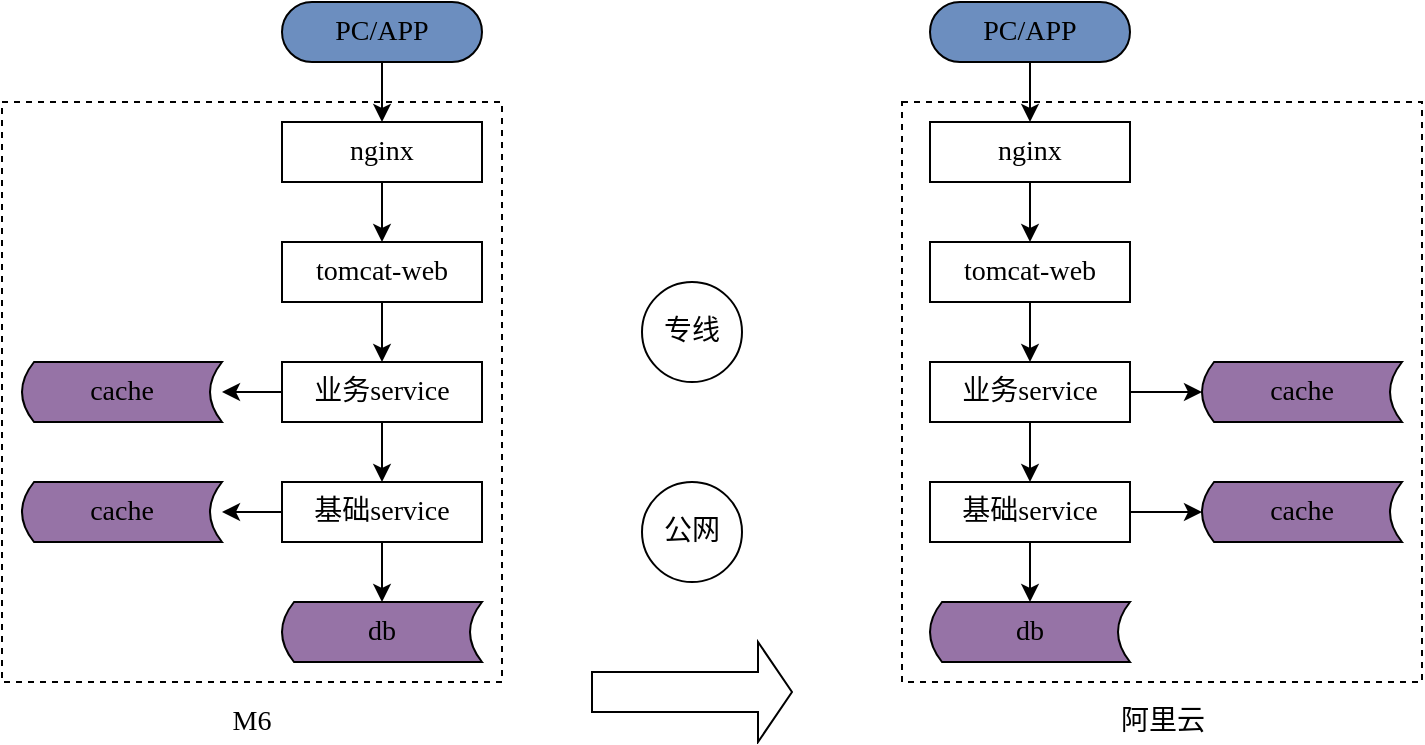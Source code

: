 <mxfile version="12.9.9" type="device" pages="5"><diagram id="kF0-zOthuUFSrV8K0_V_" name="机房迁移目标"><mxGraphModel dx="1072" dy="792" grid="1" gridSize="10" guides="1" tooltips="1" connect="1" arrows="1" fold="1" page="1" pageScale="1" pageWidth="827" pageHeight="1169" math="0" shadow="0"><root><mxCell id="0"/><mxCell id="1" parent="0"/><mxCell id="52f9x5o4Otmq3CUuLQ_5-14" value="" style="rounded=0;whiteSpace=wrap;html=1;fontFamily=Verdana;fontSize=14;dashed=1;" parent="1" vertex="1"><mxGeometry x="50" y="450" width="250" height="290" as="geometry"/></mxCell><mxCell id="52f9x5o4Otmq3CUuLQ_5-9" style="edgeStyle=orthogonalEdgeStyle;rounded=0;orthogonalLoop=1;jettySize=auto;html=1;exitX=0.5;exitY=1;exitDx=0;exitDy=0;entryX=0.5;entryY=0;entryDx=0;entryDy=0;fontFamily=Verdana;fontSize=14;" parent="1" source="52f9x5o4Otmq3CUuLQ_5-1" target="52f9x5o4Otmq3CUuLQ_5-2" edge="1"><mxGeometry relative="1" as="geometry"/></mxCell><mxCell id="52f9x5o4Otmq3CUuLQ_5-1" value="PC/APP" style="rounded=1;whiteSpace=wrap;html=1;arcSize=50;fontSize=14;fontFamily=Verdana;fillColor=#6C8EBF;strokeColor=#000000;" parent="1" vertex="1"><mxGeometry x="190" y="400" width="100" height="30" as="geometry"/></mxCell><mxCell id="52f9x5o4Otmq3CUuLQ_5-10" style="edgeStyle=orthogonalEdgeStyle;rounded=0;orthogonalLoop=1;jettySize=auto;html=1;exitX=0.5;exitY=1;exitDx=0;exitDy=0;entryX=0.5;entryY=0;entryDx=0;entryDy=0;fontFamily=Verdana;fontSize=14;" parent="1" source="52f9x5o4Otmq3CUuLQ_5-2" target="52f9x5o4Otmq3CUuLQ_5-3" edge="1"><mxGeometry relative="1" as="geometry"/></mxCell><mxCell id="52f9x5o4Otmq3CUuLQ_5-2" value="nginx" style="rounded=0;whiteSpace=wrap;html=1;fontFamily=Verdana;fontSize=14;" parent="1" vertex="1"><mxGeometry x="190" y="460" width="100" height="30" as="geometry"/></mxCell><mxCell id="52f9x5o4Otmq3CUuLQ_5-11" style="edgeStyle=orthogonalEdgeStyle;rounded=0;orthogonalLoop=1;jettySize=auto;html=1;exitX=0.5;exitY=1;exitDx=0;exitDy=0;entryX=0.5;entryY=0;entryDx=0;entryDy=0;fontFamily=Verdana;fontSize=14;" parent="1" source="52f9x5o4Otmq3CUuLQ_5-3" target="52f9x5o4Otmq3CUuLQ_5-4" edge="1"><mxGeometry relative="1" as="geometry"/></mxCell><mxCell id="52f9x5o4Otmq3CUuLQ_5-3" value="tomcat-web" style="rounded=0;whiteSpace=wrap;html=1;fontFamily=Verdana;fontSize=14;" parent="1" vertex="1"><mxGeometry x="190" y="520" width="100" height="30" as="geometry"/></mxCell><mxCell id="52f9x5o4Otmq3CUuLQ_5-12" style="edgeStyle=orthogonalEdgeStyle;rounded=0;orthogonalLoop=1;jettySize=auto;html=1;exitX=0.5;exitY=1;exitDx=0;exitDy=0;entryX=0.5;entryY=0;entryDx=0;entryDy=0;fontFamily=Verdana;fontSize=14;" parent="1" source="52f9x5o4Otmq3CUuLQ_5-4" target="52f9x5o4Otmq3CUuLQ_5-5" edge="1"><mxGeometry relative="1" as="geometry"/></mxCell><mxCell id="52f9x5o4Otmq3CUuLQ_5-15" style="edgeStyle=orthogonalEdgeStyle;rounded=0;orthogonalLoop=1;jettySize=auto;html=1;exitX=0;exitY=0.5;exitDx=0;exitDy=0;entryX=1;entryY=0.5;entryDx=0;entryDy=0;fontFamily=Verdana;fontSize=14;" parent="1" source="52f9x5o4Otmq3CUuLQ_5-4" target="52f9x5o4Otmq3CUuLQ_5-7" edge="1"><mxGeometry relative="1" as="geometry"/></mxCell><mxCell id="52f9x5o4Otmq3CUuLQ_5-4" value="业务service" style="rounded=0;whiteSpace=wrap;html=1;fontFamily=Verdana;fontSize=14;" parent="1" vertex="1"><mxGeometry x="190" y="580" width="100" height="30" as="geometry"/></mxCell><mxCell id="52f9x5o4Otmq3CUuLQ_5-13" style="edgeStyle=orthogonalEdgeStyle;rounded=0;orthogonalLoop=1;jettySize=auto;html=1;exitX=0.5;exitY=1;exitDx=0;exitDy=0;entryX=0.5;entryY=0;entryDx=0;entryDy=0;fontFamily=Verdana;fontSize=14;" parent="1" source="52f9x5o4Otmq3CUuLQ_5-5" target="52f9x5o4Otmq3CUuLQ_5-6" edge="1"><mxGeometry relative="1" as="geometry"/></mxCell><mxCell id="52f9x5o4Otmq3CUuLQ_5-16" style="edgeStyle=orthogonalEdgeStyle;rounded=0;orthogonalLoop=1;jettySize=auto;html=1;exitX=0;exitY=0.5;exitDx=0;exitDy=0;entryX=1;entryY=0.5;entryDx=0;entryDy=0;fontFamily=Verdana;fontSize=14;" parent="1" source="52f9x5o4Otmq3CUuLQ_5-5" target="52f9x5o4Otmq3CUuLQ_5-8" edge="1"><mxGeometry relative="1" as="geometry"/></mxCell><mxCell id="52f9x5o4Otmq3CUuLQ_5-5" value="基础service" style="rounded=0;whiteSpace=wrap;html=1;fontFamily=Verdana;fontSize=14;" parent="1" vertex="1"><mxGeometry x="190" y="640" width="100" height="30" as="geometry"/></mxCell><mxCell id="52f9x5o4Otmq3CUuLQ_5-6" value="db" style="shape=dataStorage;whiteSpace=wrap;html=1;fontFamily=Verdana;fontSize=14;size=0.06;fillColor=#9673A6;strokeColor=#000000;" parent="1" vertex="1"><mxGeometry x="190" y="700" width="100" height="30" as="geometry"/></mxCell><mxCell id="52f9x5o4Otmq3CUuLQ_5-7" value="cache" style="shape=dataStorage;whiteSpace=wrap;html=1;fontFamily=Verdana;fontSize=14;size=0.06;fillColor=#9673A6;strokeColor=#000000;" parent="1" vertex="1"><mxGeometry x="60" y="580" width="100" height="30" as="geometry"/></mxCell><mxCell id="52f9x5o4Otmq3CUuLQ_5-8" value="cache" style="shape=dataStorage;whiteSpace=wrap;html=1;fontFamily=Verdana;fontSize=14;size=0.06;fillColor=#9673A6;strokeColor=#000000;" parent="1" vertex="1"><mxGeometry x="60" y="640" width="100" height="30" as="geometry"/></mxCell><mxCell id="52f9x5o4Otmq3CUuLQ_5-17" value="" style="rounded=0;whiteSpace=wrap;html=1;fontFamily=Verdana;fontSize=14;dashed=1;" parent="1" vertex="1"><mxGeometry x="500" y="450" width="260" height="290" as="geometry"/></mxCell><mxCell id="52f9x5o4Otmq3CUuLQ_5-18" style="edgeStyle=orthogonalEdgeStyle;rounded=0;orthogonalLoop=1;jettySize=auto;html=1;exitX=0.5;exitY=1;exitDx=0;exitDy=0;entryX=0.5;entryY=0;entryDx=0;entryDy=0;fontFamily=Verdana;fontSize=14;" parent="1" source="52f9x5o4Otmq3CUuLQ_5-19" target="52f9x5o4Otmq3CUuLQ_5-21" edge="1"><mxGeometry relative="1" as="geometry"/></mxCell><mxCell id="52f9x5o4Otmq3CUuLQ_5-19" value="PC/APP" style="rounded=1;whiteSpace=wrap;html=1;arcSize=50;fontSize=14;fontFamily=Verdana;fillColor=#6C8EBF;strokeColor=#000000;" parent="1" vertex="1"><mxGeometry x="514" y="400" width="100" height="30" as="geometry"/></mxCell><mxCell id="52f9x5o4Otmq3CUuLQ_5-20" style="edgeStyle=orthogonalEdgeStyle;rounded=0;orthogonalLoop=1;jettySize=auto;html=1;exitX=0.5;exitY=1;exitDx=0;exitDy=0;entryX=0.5;entryY=0;entryDx=0;entryDy=0;fontFamily=Verdana;fontSize=14;" parent="1" source="52f9x5o4Otmq3CUuLQ_5-21" target="52f9x5o4Otmq3CUuLQ_5-23" edge="1"><mxGeometry relative="1" as="geometry"/></mxCell><mxCell id="52f9x5o4Otmq3CUuLQ_5-21" value="nginx" style="rounded=0;whiteSpace=wrap;html=1;fontFamily=Verdana;fontSize=14;" parent="1" vertex="1"><mxGeometry x="514" y="460" width="100" height="30" as="geometry"/></mxCell><mxCell id="52f9x5o4Otmq3CUuLQ_5-22" style="edgeStyle=orthogonalEdgeStyle;rounded=0;orthogonalLoop=1;jettySize=auto;html=1;exitX=0.5;exitY=1;exitDx=0;exitDy=0;entryX=0.5;entryY=0;entryDx=0;entryDy=0;fontFamily=Verdana;fontSize=14;" parent="1" source="52f9x5o4Otmq3CUuLQ_5-23" target="52f9x5o4Otmq3CUuLQ_5-26" edge="1"><mxGeometry relative="1" as="geometry"/></mxCell><mxCell id="52f9x5o4Otmq3CUuLQ_5-23" value="tomcat-web" style="rounded=0;whiteSpace=wrap;html=1;fontFamily=Verdana;fontSize=14;" parent="1" vertex="1"><mxGeometry x="514" y="520" width="100" height="30" as="geometry"/></mxCell><mxCell id="52f9x5o4Otmq3CUuLQ_5-24" style="edgeStyle=orthogonalEdgeStyle;rounded=0;orthogonalLoop=1;jettySize=auto;html=1;exitX=0.5;exitY=1;exitDx=0;exitDy=0;entryX=0.5;entryY=0;entryDx=0;entryDy=0;fontFamily=Verdana;fontSize=14;" parent="1" source="52f9x5o4Otmq3CUuLQ_5-26" target="52f9x5o4Otmq3CUuLQ_5-29" edge="1"><mxGeometry relative="1" as="geometry"/></mxCell><mxCell id="52f9x5o4Otmq3CUuLQ_5-25" style="edgeStyle=orthogonalEdgeStyle;rounded=0;orthogonalLoop=1;jettySize=auto;html=1;exitX=1;exitY=0.5;exitDx=0;exitDy=0;entryX=0;entryY=0.5;entryDx=0;entryDy=0;fontFamily=Verdana;fontSize=14;" parent="1" source="52f9x5o4Otmq3CUuLQ_5-26" target="52f9x5o4Otmq3CUuLQ_5-31" edge="1"><mxGeometry relative="1" as="geometry"/></mxCell><mxCell id="52f9x5o4Otmq3CUuLQ_5-26" value="业务service" style="rounded=0;whiteSpace=wrap;html=1;fontFamily=Verdana;fontSize=14;" parent="1" vertex="1"><mxGeometry x="514" y="580" width="100" height="30" as="geometry"/></mxCell><mxCell id="52f9x5o4Otmq3CUuLQ_5-27" style="edgeStyle=orthogonalEdgeStyle;rounded=0;orthogonalLoop=1;jettySize=auto;html=1;exitX=0.5;exitY=1;exitDx=0;exitDy=0;entryX=0.5;entryY=0;entryDx=0;entryDy=0;fontFamily=Verdana;fontSize=14;" parent="1" source="52f9x5o4Otmq3CUuLQ_5-29" target="52f9x5o4Otmq3CUuLQ_5-30" edge="1"><mxGeometry relative="1" as="geometry"/></mxCell><mxCell id="52f9x5o4Otmq3CUuLQ_5-28" style="edgeStyle=orthogonalEdgeStyle;rounded=0;orthogonalLoop=1;jettySize=auto;html=1;exitX=1;exitY=0.5;exitDx=0;exitDy=0;entryX=0;entryY=0.5;entryDx=0;entryDy=0;fontFamily=Verdana;fontSize=14;" parent="1" source="52f9x5o4Otmq3CUuLQ_5-29" target="52f9x5o4Otmq3CUuLQ_5-32" edge="1"><mxGeometry relative="1" as="geometry"/></mxCell><mxCell id="52f9x5o4Otmq3CUuLQ_5-29" value="基础service" style="rounded=0;whiteSpace=wrap;html=1;fontFamily=Verdana;fontSize=14;" parent="1" vertex="1"><mxGeometry x="514" y="640" width="100" height="30" as="geometry"/></mxCell><mxCell id="52f9x5o4Otmq3CUuLQ_5-30" value="db" style="shape=dataStorage;whiteSpace=wrap;html=1;fontFamily=Verdana;fontSize=14;size=0.06;fillColor=#9673A6;strokeColor=#000000;" parent="1" vertex="1"><mxGeometry x="514" y="700" width="100" height="30" as="geometry"/></mxCell><mxCell id="52f9x5o4Otmq3CUuLQ_5-31" value="cache" style="shape=dataStorage;whiteSpace=wrap;html=1;fontFamily=Verdana;fontSize=14;size=0.06;fillColor=#9673A6;strokeColor=#000000;" parent="1" vertex="1"><mxGeometry x="650" y="580" width="100" height="30" as="geometry"/></mxCell><mxCell id="52f9x5o4Otmq3CUuLQ_5-32" value="cache" style="shape=dataStorage;whiteSpace=wrap;html=1;fontFamily=Verdana;fontSize=14;size=0.06;fillColor=#9673A6;strokeColor=#000000;" parent="1" vertex="1"><mxGeometry x="650" y="640" width="100" height="30" as="geometry"/></mxCell><mxCell id="52f9x5o4Otmq3CUuLQ_5-33" value="专线" style="ellipse;whiteSpace=wrap;html=1;aspect=fixed;fontFamily=Verdana;fontSize=14;" parent="1" vertex="1"><mxGeometry x="370" y="540" width="50" height="50" as="geometry"/></mxCell><mxCell id="52f9x5o4Otmq3CUuLQ_5-34" value="公网" style="ellipse;whiteSpace=wrap;html=1;aspect=fixed;fontFamily=Verdana;fontSize=14;" parent="1" vertex="1"><mxGeometry x="370" y="640" width="50" height="50" as="geometry"/></mxCell><mxCell id="52f9x5o4Otmq3CUuLQ_5-35" value="M6" style="text;html=1;strokeColor=none;fillColor=none;align=center;verticalAlign=middle;whiteSpace=wrap;rounded=0;fontFamily=Verdana;fontSize=14;" parent="1" vertex="1"><mxGeometry x="155" y="750" width="40" height="20" as="geometry"/></mxCell><mxCell id="52f9x5o4Otmq3CUuLQ_5-36" value="阿里云" style="text;html=1;strokeColor=none;fillColor=none;align=center;verticalAlign=middle;whiteSpace=wrap;rounded=0;fontFamily=Verdana;fontSize=14;" parent="1" vertex="1"><mxGeometry x="607.5" y="750" width="45" height="20" as="geometry"/></mxCell><mxCell id="52f9x5o4Otmq3CUuLQ_5-38" value="" style="shape=singleArrow;whiteSpace=wrap;html=1;fontFamily=Verdana;fontSize=14;arrowWidth=0.4;arrowSize=0.17;" parent="1" vertex="1"><mxGeometry x="345" y="720" width="100" height="50" as="geometry"/></mxCell></root></mxGraphModel></diagram><diagram id="1G2YJo-QAMMiTngdD13d" name="步骤一：站点与服务迁移（无状态）"><mxGraphModel dx="1072" dy="792" grid="1" gridSize="10" guides="1" tooltips="1" connect="1" arrows="1" fold="1" page="1" pageScale="1" pageWidth="827" pageHeight="1169" math="0" shadow="0"><root><mxCell id="45g3NPz_D1-GWw_f_jIu-0"/><mxCell id="45g3NPz_D1-GWw_f_jIu-1" parent="45g3NPz_D1-GWw_f_jIu-0"/><mxCell id="ovNrw5eSrp73wQ1vnZ0L-0" value="" style="rounded=0;whiteSpace=wrap;html=1;fontFamily=Verdana;fontSize=14;dashed=1;" parent="45g3NPz_D1-GWw_f_jIu-1" vertex="1"><mxGeometry x="20" y="450" width="250" height="350" as="geometry"/></mxCell><mxCell id="ovNrw5eSrp73wQ1vnZ0L-1" style="edgeStyle=orthogonalEdgeStyle;rounded=0;orthogonalLoop=1;jettySize=auto;html=1;exitX=0.5;exitY=1;exitDx=0;exitDy=0;entryX=0.5;entryY=0;entryDx=0;entryDy=0;fontFamily=Verdana;fontSize=14;" parent="45g3NPz_D1-GWw_f_jIu-1" source="ovNrw5eSrp73wQ1vnZ0L-2" target="ovNrw5eSrp73wQ1vnZ0L-4" edge="1"><mxGeometry relative="1" as="geometry"/></mxCell><mxCell id="ovNrw5eSrp73wQ1vnZ0L-2" value="PC/APP" style="rounded=1;whiteSpace=wrap;html=1;arcSize=50;fontSize=14;fontFamily=Verdana;fillColor=#6C8EBF;strokeColor=#000000;" parent="45g3NPz_D1-GWw_f_jIu-1" vertex="1"><mxGeometry x="30" y="400" width="100" height="30" as="geometry"/></mxCell><mxCell id="ovNrw5eSrp73wQ1vnZ0L-3" style="edgeStyle=orthogonalEdgeStyle;rounded=0;orthogonalLoop=1;jettySize=auto;html=1;exitX=0.5;exitY=1;exitDx=0;exitDy=0;entryX=0.5;entryY=0;entryDx=0;entryDy=0;fontFamily=Verdana;fontSize=14;" parent="45g3NPz_D1-GWw_f_jIu-1" source="ovNrw5eSrp73wQ1vnZ0L-4" target="ovNrw5eSrp73wQ1vnZ0L-6" edge="1"><mxGeometry relative="1" as="geometry"/></mxCell><mxCell id="ovNrw5eSrp73wQ1vnZ0L-4" value="nginx" style="rounded=0;whiteSpace=wrap;html=1;fontFamily=Verdana;fontSize=14;" parent="45g3NPz_D1-GWw_f_jIu-1" vertex="1"><mxGeometry x="30" y="460" width="100" height="30" as="geometry"/></mxCell><mxCell id="ovNrw5eSrp73wQ1vnZ0L-5" style="edgeStyle=orthogonalEdgeStyle;rounded=0;orthogonalLoop=1;jettySize=auto;html=1;exitX=0.5;exitY=1;exitDx=0;exitDy=0;entryX=0.5;entryY=0;entryDx=0;entryDy=0;fontFamily=Verdana;fontSize=14;" parent="45g3NPz_D1-GWw_f_jIu-1" source="ovNrw5eSrp73wQ1vnZ0L-6" target="ovNrw5eSrp73wQ1vnZ0L-9" edge="1"><mxGeometry relative="1" as="geometry"/></mxCell><mxCell id="ovNrw5eSrp73wQ1vnZ0L-6" value="tomcat-web" style="rounded=0;whiteSpace=wrap;html=1;fontFamily=Verdana;fontSize=14;" parent="45g3NPz_D1-GWw_f_jIu-1" vertex="1"><mxGeometry x="30" y="520" width="100" height="30" as="geometry"/></mxCell><mxCell id="ovNrw5eSrp73wQ1vnZ0L-7" style="edgeStyle=orthogonalEdgeStyle;rounded=0;orthogonalLoop=1;jettySize=auto;html=1;exitX=0.5;exitY=1;exitDx=0;exitDy=0;entryX=0.5;entryY=0;entryDx=0;entryDy=0;fontFamily=Verdana;fontSize=14;" parent="45g3NPz_D1-GWw_f_jIu-1" source="ovNrw5eSrp73wQ1vnZ0L-9" target="ovNrw5eSrp73wQ1vnZ0L-12" edge="1"><mxGeometry relative="1" as="geometry"/></mxCell><mxCell id="ovNrw5eSrp73wQ1vnZ0L-8" style="edgeStyle=orthogonalEdgeStyle;rounded=0;orthogonalLoop=1;jettySize=auto;html=1;exitX=1;exitY=0.5;exitDx=0;exitDy=0;entryX=0;entryY=0.5;entryDx=0;entryDy=0;fontFamily=Verdana;fontSize=14;" parent="45g3NPz_D1-GWw_f_jIu-1" source="ovNrw5eSrp73wQ1vnZ0L-9" target="ovNrw5eSrp73wQ1vnZ0L-14" edge="1"><mxGeometry relative="1" as="geometry"/></mxCell><mxCell id="ovNrw5eSrp73wQ1vnZ0L-9" value="业务service" style="rounded=0;whiteSpace=wrap;html=1;fontFamily=Verdana;fontSize=14;" parent="45g3NPz_D1-GWw_f_jIu-1" vertex="1"><mxGeometry x="30" y="580" width="100" height="30" as="geometry"/></mxCell><mxCell id="ovNrw5eSrp73wQ1vnZ0L-10" style="rounded=0;orthogonalLoop=1;jettySize=auto;html=1;exitX=0.5;exitY=1;exitDx=0;exitDy=0;entryX=0.5;entryY=0;entryDx=0;entryDy=0;fontFamily=Verdana;fontSize=14;" parent="45g3NPz_D1-GWw_f_jIu-1" source="ovNrw5eSrp73wQ1vnZ0L-12" target="ovNrw5eSrp73wQ1vnZ0L-13" edge="1"><mxGeometry relative="1" as="geometry"/></mxCell><mxCell id="ovNrw5eSrp73wQ1vnZ0L-11" style="edgeStyle=orthogonalEdgeStyle;rounded=0;orthogonalLoop=1;jettySize=auto;html=1;exitX=1;exitY=0.5;exitDx=0;exitDy=0;entryX=0;entryY=0.5;entryDx=0;entryDy=0;fontFamily=Verdana;fontSize=14;" parent="45g3NPz_D1-GWw_f_jIu-1" source="ovNrw5eSrp73wQ1vnZ0L-12" target="ovNrw5eSrp73wQ1vnZ0L-15" edge="1"><mxGeometry relative="1" as="geometry"/></mxCell><mxCell id="ovNrw5eSrp73wQ1vnZ0L-12" value="基础service" style="rounded=0;whiteSpace=wrap;html=1;fontFamily=Verdana;fontSize=14;" parent="45g3NPz_D1-GWw_f_jIu-1" vertex="1"><mxGeometry x="30" y="640" width="100" height="30" as="geometry"/></mxCell><mxCell id="ovNrw5eSrp73wQ1vnZ0L-13" value="db" style="shape=dataStorage;whiteSpace=wrap;html=1;fontFamily=Verdana;fontSize=14;size=0.06;fillColor=#9673A6;strokeColor=#000000;" parent="45g3NPz_D1-GWw_f_jIu-1" vertex="1"><mxGeometry x="160" y="700" width="100" height="30" as="geometry"/></mxCell><mxCell id="ovNrw5eSrp73wQ1vnZ0L-14" value="cache" style="shape=dataStorage;whiteSpace=wrap;html=1;fontFamily=Verdana;fontSize=14;size=0.06;fillColor=#9673A6;strokeColor=#000000;" parent="45g3NPz_D1-GWw_f_jIu-1" vertex="1"><mxGeometry x="160" y="580" width="100" height="30" as="geometry"/></mxCell><mxCell id="ovNrw5eSrp73wQ1vnZ0L-15" value="cache" style="shape=dataStorage;whiteSpace=wrap;html=1;fontFamily=Verdana;fontSize=14;size=0.06;fillColor=#9673A6;strokeColor=#000000;" parent="45g3NPz_D1-GWw_f_jIu-1" vertex="1"><mxGeometry x="160" y="640" width="100" height="30" as="geometry"/></mxCell><mxCell id="ovNrw5eSrp73wQ1vnZ0L-16" value="" style="rounded=0;whiteSpace=wrap;html=1;fontFamily=Verdana;fontSize=14;dashed=1;" parent="45g3NPz_D1-GWw_f_jIu-1" vertex="1"><mxGeometry x="500" y="450" width="260" height="350" as="geometry"/></mxCell><mxCell id="ovNrw5eSrp73wQ1vnZ0L-19" style="edgeStyle=orthogonalEdgeStyle;rounded=0;orthogonalLoop=1;jettySize=auto;html=1;exitX=0.5;exitY=1;exitDx=0;exitDy=0;entryX=0.5;entryY=0;entryDx=0;entryDy=0;fontFamily=Verdana;fontSize=14;" parent="45g3NPz_D1-GWw_f_jIu-1" source="ovNrw5eSrp73wQ1vnZ0L-20" target="ovNrw5eSrp73wQ1vnZ0L-22" edge="1"><mxGeometry relative="1" as="geometry"/></mxCell><mxCell id="ovNrw5eSrp73wQ1vnZ0L-20" value="nginx" style="rounded=0;whiteSpace=wrap;html=1;fontFamily=Verdana;fontSize=14;" parent="45g3NPz_D1-GWw_f_jIu-1" vertex="1"><mxGeometry x="514" y="460" width="100" height="30" as="geometry"/></mxCell><mxCell id="ovNrw5eSrp73wQ1vnZ0L-21" style="edgeStyle=orthogonalEdgeStyle;rounded=0;orthogonalLoop=1;jettySize=auto;html=1;exitX=0.5;exitY=1;exitDx=0;exitDy=0;entryX=0.5;entryY=0;entryDx=0;entryDy=0;fontFamily=Verdana;fontSize=14;" parent="45g3NPz_D1-GWw_f_jIu-1" source="ovNrw5eSrp73wQ1vnZ0L-22" target="ovNrw5eSrp73wQ1vnZ0L-25" edge="1"><mxGeometry relative="1" as="geometry"/></mxCell><mxCell id="ovNrw5eSrp73wQ1vnZ0L-22" value="tomcat-web" style="rounded=0;whiteSpace=wrap;html=1;fontFamily=Verdana;fontSize=14;" parent="45g3NPz_D1-GWw_f_jIu-1" vertex="1"><mxGeometry x="514" y="520" width="100" height="30" as="geometry"/></mxCell><mxCell id="ovNrw5eSrp73wQ1vnZ0L-23" style="edgeStyle=orthogonalEdgeStyle;rounded=0;orthogonalLoop=1;jettySize=auto;html=1;exitX=0.5;exitY=1;exitDx=0;exitDy=0;entryX=0.5;entryY=0;entryDx=0;entryDy=0;fontFamily=Verdana;fontSize=14;" parent="45g3NPz_D1-GWw_f_jIu-1" source="ovNrw5eSrp73wQ1vnZ0L-25" target="ovNrw5eSrp73wQ1vnZ0L-28" edge="1"><mxGeometry relative="1" as="geometry"/></mxCell><mxCell id="ovNrw5eSrp73wQ1vnZ0L-49" style="edgeStyle=none;rounded=0;orthogonalLoop=1;jettySize=auto;html=1;exitX=0;exitY=0.5;exitDx=0;exitDy=0;entryX=1;entryY=0.5;entryDx=0;entryDy=0;fontFamily=Verdana;fontSize=14;" parent="45g3NPz_D1-GWw_f_jIu-1" source="ovNrw5eSrp73wQ1vnZ0L-25" target="ovNrw5eSrp73wQ1vnZ0L-32" edge="1"><mxGeometry relative="1" as="geometry"/></mxCell><mxCell id="ovNrw5eSrp73wQ1vnZ0L-25" value="业务service" style="rounded=0;whiteSpace=wrap;html=1;fontFamily=Verdana;fontSize=14;" parent="45g3NPz_D1-GWw_f_jIu-1" vertex="1"><mxGeometry x="514" y="580" width="100" height="30" as="geometry"/></mxCell><mxCell id="ovNrw5eSrp73wQ1vnZ0L-50" style="edgeStyle=none;rounded=0;orthogonalLoop=1;jettySize=auto;html=1;exitX=0;exitY=0.5;exitDx=0;exitDy=0;entryX=1;entryY=0.5;entryDx=0;entryDy=0;fontFamily=Verdana;fontSize=14;" parent="45g3NPz_D1-GWw_f_jIu-1" source="ovNrw5eSrp73wQ1vnZ0L-28" target="ovNrw5eSrp73wQ1vnZ0L-32" edge="1"><mxGeometry relative="1" as="geometry"/></mxCell><mxCell id="ovNrw5eSrp73wQ1vnZ0L-28" value="基础service" style="rounded=0;whiteSpace=wrap;html=1;fontFamily=Verdana;fontSize=14;" parent="45g3NPz_D1-GWw_f_jIu-1" vertex="1"><mxGeometry x="514" y="640" width="100" height="30" as="geometry"/></mxCell><mxCell id="ovNrw5eSrp73wQ1vnZ0L-39" style="edgeStyle=none;rounded=0;orthogonalLoop=1;jettySize=auto;html=1;exitX=0;exitY=0.5;exitDx=0;exitDy=0;entryX=1;entryY=0.5;entryDx=0;entryDy=0;fontFamily=Verdana;fontSize=14;" parent="45g3NPz_D1-GWw_f_jIu-1" source="ovNrw5eSrp73wQ1vnZ0L-32" target="ovNrw5eSrp73wQ1vnZ0L-14" edge="1"><mxGeometry relative="1" as="geometry"/></mxCell><mxCell id="ovNrw5eSrp73wQ1vnZ0L-40" style="edgeStyle=none;rounded=0;orthogonalLoop=1;jettySize=auto;html=1;exitX=0;exitY=0.5;exitDx=0;exitDy=0;entryX=1;entryY=0.5;entryDx=0;entryDy=0;fontFamily=Verdana;fontSize=14;" parent="45g3NPz_D1-GWw_f_jIu-1" source="ovNrw5eSrp73wQ1vnZ0L-32" target="ovNrw5eSrp73wQ1vnZ0L-15" edge="1"><mxGeometry relative="1" as="geometry"/></mxCell><mxCell id="ovNrw5eSrp73wQ1vnZ0L-41" style="edgeStyle=none;rounded=0;orthogonalLoop=1;jettySize=auto;html=1;exitX=0;exitY=0.5;exitDx=0;exitDy=0;entryX=1;entryY=0.5;entryDx=0;entryDy=0;fontFamily=Verdana;fontSize=14;" parent="45g3NPz_D1-GWw_f_jIu-1" source="ovNrw5eSrp73wQ1vnZ0L-32" target="ovNrw5eSrp73wQ1vnZ0L-13" edge="1"><mxGeometry relative="1" as="geometry"/></mxCell><mxCell id="ovNrw5eSrp73wQ1vnZ0L-42" style="edgeStyle=none;rounded=0;orthogonalLoop=1;jettySize=auto;html=1;exitX=0;exitY=0.5;exitDx=0;exitDy=0;entryX=1;entryY=0.5;entryDx=0;entryDy=0;fontFamily=Verdana;fontSize=14;" parent="45g3NPz_D1-GWw_f_jIu-1" source="ovNrw5eSrp73wQ1vnZ0L-32" target="ovNrw5eSrp73wQ1vnZ0L-37" edge="1"><mxGeometry relative="1" as="geometry"/></mxCell><mxCell id="ovNrw5eSrp73wQ1vnZ0L-32" value="专线" style="ellipse;whiteSpace=wrap;html=1;aspect=fixed;fontFamily=Verdana;fontSize=14;" parent="45g3NPz_D1-GWw_f_jIu-1" vertex="1"><mxGeometry x="370" y="540" width="50" height="50" as="geometry"/></mxCell><mxCell id="ovNrw5eSrp73wQ1vnZ0L-33" value="公网" style="ellipse;whiteSpace=wrap;html=1;aspect=fixed;fontFamily=Verdana;fontSize=14;" parent="45g3NPz_D1-GWw_f_jIu-1" vertex="1"><mxGeometry x="370" y="640" width="50" height="50" as="geometry"/></mxCell><mxCell id="ovNrw5eSrp73wQ1vnZ0L-34" value="58-dns" style="text;html=1;strokeColor=none;fillColor=none;align=center;verticalAlign=middle;whiteSpace=wrap;rounded=0;fontFamily=Verdana;fontSize=14;" parent="45g3NPz_D1-GWw_f_jIu-1" vertex="1"><mxGeometry x="50" y="735" width="60" height="20" as="geometry"/></mxCell><mxCell id="ovNrw5eSrp73wQ1vnZ0L-35" value="阿里云" style="text;html=1;strokeColor=none;fillColor=none;align=center;verticalAlign=middle;whiteSpace=wrap;rounded=0;fontFamily=Verdana;fontSize=14;" parent="45g3NPz_D1-GWw_f_jIu-1" vertex="1"><mxGeometry x="541.5" y="810" width="45" height="20" as="geometry"/></mxCell><mxCell id="ovNrw5eSrp73wQ1vnZ0L-37" value="ES" style="shape=dataStorage;whiteSpace=wrap;html=1;fontFamily=Verdana;fontSize=14;size=0.06;fillColor=#9673A6;strokeColor=#000000;" parent="45g3NPz_D1-GWw_f_jIu-1" vertex="1"><mxGeometry x="160" y="760" width="100" height="30" as="geometry"/></mxCell><mxCell id="ovNrw5eSrp73wQ1vnZ0L-38" value="M6" style="text;html=1;strokeColor=none;fillColor=none;align=center;verticalAlign=middle;whiteSpace=wrap;rounded=0;fontFamily=Verdana;fontSize=14;" parent="45g3NPz_D1-GWw_f_jIu-1" vertex="1"><mxGeometry x="60" y="810" width="40" height="20" as="geometry"/></mxCell><mxCell id="ovNrw5eSrp73wQ1vnZ0L-43" value="dj-dns" style="text;html=1;strokeColor=none;fillColor=none;align=center;verticalAlign=middle;whiteSpace=wrap;rounded=0;fontFamily=Verdana;fontSize=14;" parent="45g3NPz_D1-GWw_f_jIu-1" vertex="1"><mxGeometry x="534" y="735" width="60" height="20" as="geometry"/></mxCell><mxCell id="ovNrw5eSrp73wQ1vnZ0L-44" value="zk1" style="rounded=0;whiteSpace=wrap;html=1;fontFamily=Verdana;fontSize=14;" parent="45g3NPz_D1-GWw_f_jIu-1" vertex="1"><mxGeometry x="160" y="460" width="100" height="30" as="geometry"/></mxCell><mxCell id="ovNrw5eSrp73wQ1vnZ0L-45" value="esb1" style="rounded=0;whiteSpace=wrap;html=1;fontFamily=Verdana;fontSize=14;" parent="45g3NPz_D1-GWw_f_jIu-1" vertex="1"><mxGeometry x="160" y="520" width="100" height="30" as="geometry"/></mxCell><mxCell id="ovNrw5eSrp73wQ1vnZ0L-47" value="zk2" style="rounded=0;whiteSpace=wrap;html=1;fontFamily=Verdana;fontSize=14;" parent="45g3NPz_D1-GWw_f_jIu-1" vertex="1"><mxGeometry x="650" y="460" width="100" height="30" as="geometry"/></mxCell><mxCell id="ovNrw5eSrp73wQ1vnZ0L-48" value="esb2" style="rounded=0;whiteSpace=wrap;html=1;fontFamily=Verdana;fontSize=14;" parent="45g3NPz_D1-GWw_f_jIu-1" vertex="1"><mxGeometry x="650" y="520" width="100" height="30" as="geometry"/></mxCell><mxCell id="ovNrw5eSrp73wQ1vnZ0L-51" value="58-dns" style="text;html=1;strokeColor=none;fillColor=none;align=center;verticalAlign=middle;whiteSpace=wrap;rounded=0;fontFamily=Verdana;fontSize=14;" parent="45g3NPz_D1-GWw_f_jIu-1" vertex="1"><mxGeometry x="313" y="599" width="60" height="20" as="geometry"/></mxCell><mxCell id="ovNrw5eSrp73wQ1vnZ0L-52" value="58-dns" style="text;html=1;strokeColor=none;fillColor=none;align=center;verticalAlign=middle;whiteSpace=wrap;rounded=0;fontFamily=Verdana;fontSize=14;" parent="45g3NPz_D1-GWw_f_jIu-1" vertex="1"><mxGeometry x="413" y="590" width="60" height="20" as="geometry"/></mxCell></root></mxGraphModel></diagram><diagram id="4oyxV3BJaOo72vFYRe4x" name="步骤二：缓存迁移（有状态，但数据可重建）"><mxGraphModel dx="1072" dy="792" grid="1" gridSize="10" guides="1" tooltips="1" connect="1" arrows="1" fold="1" page="1" pageScale="1" pageWidth="827" pageHeight="1169" math="0" shadow="0"><root><mxCell id="h0CclVmHvLU-jDHORA44-0"/><mxCell id="h0CclVmHvLU-jDHORA44-1" parent="h0CclVmHvLU-jDHORA44-0"/><mxCell id="h0CclVmHvLU-jDHORA44-2" value="" style="rounded=0;whiteSpace=wrap;html=1;fontFamily=Verdana;fontSize=14;dashed=1;" vertex="1" parent="h0CclVmHvLU-jDHORA44-1"><mxGeometry x="20" y="450" width="250" height="350" as="geometry"/></mxCell><mxCell id="h0CclVmHvLU-jDHORA44-5" style="edgeStyle=orthogonalEdgeStyle;rounded=0;orthogonalLoop=1;jettySize=auto;html=1;exitX=0.5;exitY=1;exitDx=0;exitDy=0;entryX=0.5;entryY=0;entryDx=0;entryDy=0;fontFamily=Verdana;fontSize=14;" edge="1" parent="h0CclVmHvLU-jDHORA44-1" source="h0CclVmHvLU-jDHORA44-6" target="h0CclVmHvLU-jDHORA44-8"><mxGeometry relative="1" as="geometry"/></mxCell><mxCell id="h0CclVmHvLU-jDHORA44-6" value="nginx" style="rounded=0;whiteSpace=wrap;html=1;fontFamily=Verdana;fontSize=14;" vertex="1" parent="h0CclVmHvLU-jDHORA44-1"><mxGeometry x="30" y="460" width="100" height="30" as="geometry"/></mxCell><mxCell id="h0CclVmHvLU-jDHORA44-7" style="edgeStyle=orthogonalEdgeStyle;rounded=0;orthogonalLoop=1;jettySize=auto;html=1;exitX=0.5;exitY=1;exitDx=0;exitDy=0;entryX=0.5;entryY=0;entryDx=0;entryDy=0;fontFamily=Verdana;fontSize=14;" edge="1" parent="h0CclVmHvLU-jDHORA44-1" source="h0CclVmHvLU-jDHORA44-8" target="h0CclVmHvLU-jDHORA44-11"><mxGeometry relative="1" as="geometry"/></mxCell><mxCell id="h0CclVmHvLU-jDHORA44-8" value="tomcat-web" style="rounded=0;whiteSpace=wrap;html=1;fontFamily=Verdana;fontSize=14;" vertex="1" parent="h0CclVmHvLU-jDHORA44-1"><mxGeometry x="30" y="520" width="100" height="30" as="geometry"/></mxCell><mxCell id="h0CclVmHvLU-jDHORA44-9" style="edgeStyle=orthogonalEdgeStyle;rounded=0;orthogonalLoop=1;jettySize=auto;html=1;exitX=0.5;exitY=1;exitDx=0;exitDy=0;entryX=0.5;entryY=0;entryDx=0;entryDy=0;fontFamily=Verdana;fontSize=14;" edge="1" parent="h0CclVmHvLU-jDHORA44-1" source="h0CclVmHvLU-jDHORA44-11" target="h0CclVmHvLU-jDHORA44-14"><mxGeometry relative="1" as="geometry"/></mxCell><mxCell id="h0CclVmHvLU-jDHORA44-10" style="edgeStyle=orthogonalEdgeStyle;rounded=0;orthogonalLoop=1;jettySize=auto;html=1;exitX=1;exitY=0.5;exitDx=0;exitDy=0;entryX=0;entryY=0.5;entryDx=0;entryDy=0;fontFamily=Verdana;fontSize=14;" edge="1" parent="h0CclVmHvLU-jDHORA44-1" source="h0CclVmHvLU-jDHORA44-11" target="h0CclVmHvLU-jDHORA44-16"><mxGeometry relative="1" as="geometry"/></mxCell><mxCell id="h0CclVmHvLU-jDHORA44-11" value="业务service" style="rounded=0;whiteSpace=wrap;html=1;fontFamily=Verdana;fontSize=14;" vertex="1" parent="h0CclVmHvLU-jDHORA44-1"><mxGeometry x="30" y="580" width="100" height="30" as="geometry"/></mxCell><mxCell id="h0CclVmHvLU-jDHORA44-12" style="rounded=0;orthogonalLoop=1;jettySize=auto;html=1;exitX=0.5;exitY=1;exitDx=0;exitDy=0;entryX=0.5;entryY=0;entryDx=0;entryDy=0;fontFamily=Verdana;fontSize=14;" edge="1" parent="h0CclVmHvLU-jDHORA44-1" source="h0CclVmHvLU-jDHORA44-14" target="h0CclVmHvLU-jDHORA44-15"><mxGeometry relative="1" as="geometry"/></mxCell><mxCell id="h0CclVmHvLU-jDHORA44-13" style="edgeStyle=orthogonalEdgeStyle;rounded=0;orthogonalLoop=1;jettySize=auto;html=1;exitX=1;exitY=0.5;exitDx=0;exitDy=0;entryX=0;entryY=0.5;entryDx=0;entryDy=0;fontFamily=Verdana;fontSize=14;" edge="1" parent="h0CclVmHvLU-jDHORA44-1" source="h0CclVmHvLU-jDHORA44-14" target="h0CclVmHvLU-jDHORA44-17"><mxGeometry relative="1" as="geometry"/></mxCell><mxCell id="h0CclVmHvLU-jDHORA44-14" value="基础service" style="rounded=0;whiteSpace=wrap;html=1;fontFamily=Verdana;fontSize=14;" vertex="1" parent="h0CclVmHvLU-jDHORA44-1"><mxGeometry x="30" y="640" width="100" height="30" as="geometry"/></mxCell><mxCell id="h0CclVmHvLU-jDHORA44-15" value="db" style="shape=dataStorage;whiteSpace=wrap;html=1;fontFamily=Verdana;fontSize=14;size=0.06;fillColor=#9673A6;strokeColor=#000000;" vertex="1" parent="h0CclVmHvLU-jDHORA44-1"><mxGeometry x="160" y="700" width="100" height="30" as="geometry"/></mxCell><mxCell id="h0CclVmHvLU-jDHORA44-16" value="cache" style="shape=dataStorage;whiteSpace=wrap;html=1;fontFamily=Verdana;fontSize=14;size=0.06;fillColor=#9673A6;strokeColor=#000000;" vertex="1" parent="h0CclVmHvLU-jDHORA44-1"><mxGeometry x="160" y="580" width="100" height="30" as="geometry"/></mxCell><mxCell id="h0CclVmHvLU-jDHORA44-17" value="cache" style="shape=dataStorage;whiteSpace=wrap;html=1;fontFamily=Verdana;fontSize=14;size=0.06;fillColor=#9673A6;strokeColor=#000000;" vertex="1" parent="h0CclVmHvLU-jDHORA44-1"><mxGeometry x="160" y="640" width="100" height="30" as="geometry"/></mxCell><mxCell id="h0CclVmHvLU-jDHORA44-18" value="" style="rounded=0;whiteSpace=wrap;html=1;fontFamily=Verdana;fontSize=14;dashed=1;" vertex="1" parent="h0CclVmHvLU-jDHORA44-1"><mxGeometry x="500" y="450" width="260" height="350" as="geometry"/></mxCell><mxCell id="h0CclVmHvLU-jDHORA44-19" style="edgeStyle=orthogonalEdgeStyle;rounded=0;orthogonalLoop=1;jettySize=auto;html=1;exitX=0.5;exitY=1;exitDx=0;exitDy=0;entryX=0.5;entryY=0;entryDx=0;entryDy=0;fontFamily=Verdana;fontSize=14;" edge="1" parent="h0CclVmHvLU-jDHORA44-1" source="h0CclVmHvLU-jDHORA44-20" target="h0CclVmHvLU-jDHORA44-22"><mxGeometry relative="1" as="geometry"/></mxCell><mxCell id="h0CclVmHvLU-jDHORA44-20" value="nginx" style="rounded=0;whiteSpace=wrap;html=1;fontFamily=Verdana;fontSize=14;" vertex="1" parent="h0CclVmHvLU-jDHORA44-1"><mxGeometry x="514" y="460" width="100" height="30" as="geometry"/></mxCell><mxCell id="h0CclVmHvLU-jDHORA44-21" style="edgeStyle=orthogonalEdgeStyle;rounded=0;orthogonalLoop=1;jettySize=auto;html=1;exitX=0.5;exitY=1;exitDx=0;exitDy=0;entryX=0.5;entryY=0;entryDx=0;entryDy=0;fontFamily=Verdana;fontSize=14;" edge="1" parent="h0CclVmHvLU-jDHORA44-1" source="h0CclVmHvLU-jDHORA44-22" target="h0CclVmHvLU-jDHORA44-25"><mxGeometry relative="1" as="geometry"/></mxCell><mxCell id="h0CclVmHvLU-jDHORA44-22" value="tomcat-web" style="rounded=0;whiteSpace=wrap;html=1;fontFamily=Verdana;fontSize=14;" vertex="1" parent="h0CclVmHvLU-jDHORA44-1"><mxGeometry x="514" y="520" width="100" height="30" as="geometry"/></mxCell><mxCell id="h0CclVmHvLU-jDHORA44-23" style="edgeStyle=orthogonalEdgeStyle;rounded=0;orthogonalLoop=1;jettySize=auto;html=1;exitX=0.5;exitY=1;exitDx=0;exitDy=0;entryX=0.5;entryY=0;entryDx=0;entryDy=0;fontFamily=Verdana;fontSize=14;" edge="1" parent="h0CclVmHvLU-jDHORA44-1" source="h0CclVmHvLU-jDHORA44-25" target="h0CclVmHvLU-jDHORA44-27"><mxGeometry relative="1" as="geometry"/></mxCell><mxCell id="h0CclVmHvLU-jDHORA44-24" style="edgeStyle=none;rounded=0;orthogonalLoop=1;jettySize=auto;html=1;exitX=0;exitY=0.5;exitDx=0;exitDy=0;entryX=1;entryY=0.5;entryDx=0;entryDy=0;fontFamily=Verdana;fontSize=14;" edge="1" parent="h0CclVmHvLU-jDHORA44-1" source="h0CclVmHvLU-jDHORA44-25" target="h0CclVmHvLU-jDHORA44-32"><mxGeometry relative="1" as="geometry"/></mxCell><mxCell id="81fbVC2eXhx8Y2xdsoKU-2" style="edgeStyle=orthogonalEdgeStyle;rounded=0;orthogonalLoop=1;jettySize=auto;html=1;exitX=1;exitY=0.5;exitDx=0;exitDy=0;entryX=0;entryY=0.5;entryDx=0;entryDy=0;" edge="1" parent="h0CclVmHvLU-jDHORA44-1" source="h0CclVmHvLU-jDHORA44-25" target="81fbVC2eXhx8Y2xdsoKU-0"><mxGeometry relative="1" as="geometry"/></mxCell><mxCell id="h0CclVmHvLU-jDHORA44-25" value="业务service" style="rounded=0;whiteSpace=wrap;html=1;fontFamily=Verdana;fontSize=14;" vertex="1" parent="h0CclVmHvLU-jDHORA44-1"><mxGeometry x="514" y="580" width="100" height="30" as="geometry"/></mxCell><mxCell id="h0CclVmHvLU-jDHORA44-26" style="edgeStyle=none;rounded=0;orthogonalLoop=1;jettySize=auto;html=1;exitX=0;exitY=0.5;exitDx=0;exitDy=0;entryX=1;entryY=0.5;entryDx=0;entryDy=0;fontFamily=Verdana;fontSize=14;" edge="1" parent="h0CclVmHvLU-jDHORA44-1" source="h0CclVmHvLU-jDHORA44-27" target="h0CclVmHvLU-jDHORA44-32"><mxGeometry relative="1" as="geometry"/></mxCell><mxCell id="81fbVC2eXhx8Y2xdsoKU-5" style="edgeStyle=orthogonalEdgeStyle;rounded=0;orthogonalLoop=1;jettySize=auto;html=1;exitX=1;exitY=0.5;exitDx=0;exitDy=0;entryX=0;entryY=0.5;entryDx=0;entryDy=0;" edge="1" parent="h0CclVmHvLU-jDHORA44-1" source="h0CclVmHvLU-jDHORA44-27" target="81fbVC2eXhx8Y2xdsoKU-1"><mxGeometry relative="1" as="geometry"/></mxCell><mxCell id="h0CclVmHvLU-jDHORA44-27" value="基础service" style="rounded=0;whiteSpace=wrap;html=1;fontFamily=Verdana;fontSize=14;" vertex="1" parent="h0CclVmHvLU-jDHORA44-1"><mxGeometry x="514" y="640" width="100" height="30" as="geometry"/></mxCell><mxCell id="h0CclVmHvLU-jDHORA44-28" style="edgeStyle=none;rounded=0;orthogonalLoop=1;jettySize=auto;html=1;exitX=0;exitY=0.5;exitDx=0;exitDy=0;entryX=1;entryY=0.5;entryDx=0;entryDy=0;fontFamily=Verdana;fontSize=14;" edge="1" parent="h0CclVmHvLU-jDHORA44-1" source="h0CclVmHvLU-jDHORA44-32" target="h0CclVmHvLU-jDHORA44-16"><mxGeometry relative="1" as="geometry"/></mxCell><mxCell id="h0CclVmHvLU-jDHORA44-29" style="edgeStyle=none;rounded=0;orthogonalLoop=1;jettySize=auto;html=1;exitX=0;exitY=0.5;exitDx=0;exitDy=0;entryX=1;entryY=0.5;entryDx=0;entryDy=0;fontFamily=Verdana;fontSize=14;" edge="1" parent="h0CclVmHvLU-jDHORA44-1" source="h0CclVmHvLU-jDHORA44-32" target="h0CclVmHvLU-jDHORA44-17"><mxGeometry relative="1" as="geometry"/></mxCell><mxCell id="h0CclVmHvLU-jDHORA44-30" style="edgeStyle=none;rounded=0;orthogonalLoop=1;jettySize=auto;html=1;exitX=0;exitY=0.5;exitDx=0;exitDy=0;entryX=1;entryY=0.5;entryDx=0;entryDy=0;fontFamily=Verdana;fontSize=14;" edge="1" parent="h0CclVmHvLU-jDHORA44-1" source="h0CclVmHvLU-jDHORA44-32" target="h0CclVmHvLU-jDHORA44-15"><mxGeometry relative="1" as="geometry"/></mxCell><mxCell id="h0CclVmHvLU-jDHORA44-31" style="edgeStyle=none;rounded=0;orthogonalLoop=1;jettySize=auto;html=1;exitX=0;exitY=0.5;exitDx=0;exitDy=0;entryX=1;entryY=0.5;entryDx=0;entryDy=0;fontFamily=Verdana;fontSize=14;" edge="1" parent="h0CclVmHvLU-jDHORA44-1" source="h0CclVmHvLU-jDHORA44-32" target="h0CclVmHvLU-jDHORA44-36"><mxGeometry relative="1" as="geometry"/></mxCell><mxCell id="h0CclVmHvLU-jDHORA44-32" value="专线" style="ellipse;whiteSpace=wrap;html=1;aspect=fixed;fontFamily=Verdana;fontSize=14;" vertex="1" parent="h0CclVmHvLU-jDHORA44-1"><mxGeometry x="370" y="540" width="50" height="50" as="geometry"/></mxCell><mxCell id="h0CclVmHvLU-jDHORA44-33" value="公网" style="ellipse;whiteSpace=wrap;html=1;aspect=fixed;fontFamily=Verdana;fontSize=14;" vertex="1" parent="h0CclVmHvLU-jDHORA44-1"><mxGeometry x="370" y="640" width="50" height="50" as="geometry"/></mxCell><mxCell id="h0CclVmHvLU-jDHORA44-34" value="58-dns" style="text;html=1;strokeColor=none;fillColor=none;align=center;verticalAlign=middle;whiteSpace=wrap;rounded=0;fontFamily=Verdana;fontSize=14;" vertex="1" parent="h0CclVmHvLU-jDHORA44-1"><mxGeometry x="50" y="735" width="60" height="20" as="geometry"/></mxCell><mxCell id="h0CclVmHvLU-jDHORA44-35" value="阿里云" style="text;html=1;strokeColor=none;fillColor=none;align=center;verticalAlign=middle;whiteSpace=wrap;rounded=0;fontFamily=Verdana;fontSize=14;" vertex="1" parent="h0CclVmHvLU-jDHORA44-1"><mxGeometry x="541.5" y="810" width="45" height="20" as="geometry"/></mxCell><mxCell id="h0CclVmHvLU-jDHORA44-36" value="ES" style="shape=dataStorage;whiteSpace=wrap;html=1;fontFamily=Verdana;fontSize=14;size=0.06;fillColor=#9673A6;strokeColor=#000000;" vertex="1" parent="h0CclVmHvLU-jDHORA44-1"><mxGeometry x="160" y="760" width="100" height="30" as="geometry"/></mxCell><mxCell id="h0CclVmHvLU-jDHORA44-37" value="M6" style="text;html=1;strokeColor=none;fillColor=none;align=center;verticalAlign=middle;whiteSpace=wrap;rounded=0;fontFamily=Verdana;fontSize=14;" vertex="1" parent="h0CclVmHvLU-jDHORA44-1"><mxGeometry x="60" y="810" width="40" height="20" as="geometry"/></mxCell><mxCell id="h0CclVmHvLU-jDHORA44-38" value="dj-dns" style="text;html=1;strokeColor=none;fillColor=none;align=center;verticalAlign=middle;whiteSpace=wrap;rounded=0;fontFamily=Verdana;fontSize=14;" vertex="1" parent="h0CclVmHvLU-jDHORA44-1"><mxGeometry x="534" y="735" width="60" height="20" as="geometry"/></mxCell><mxCell id="h0CclVmHvLU-jDHORA44-39" value="zk1" style="rounded=0;whiteSpace=wrap;html=1;fontFamily=Verdana;fontSize=14;" vertex="1" parent="h0CclVmHvLU-jDHORA44-1"><mxGeometry x="160" y="460" width="100" height="30" as="geometry"/></mxCell><mxCell id="h0CclVmHvLU-jDHORA44-40" value="esb1" style="rounded=0;whiteSpace=wrap;html=1;fontFamily=Verdana;fontSize=14;" vertex="1" parent="h0CclVmHvLU-jDHORA44-1"><mxGeometry x="160" y="520" width="100" height="30" as="geometry"/></mxCell><mxCell id="h0CclVmHvLU-jDHORA44-41" value="zk2" style="rounded=0;whiteSpace=wrap;html=1;fontFamily=Verdana;fontSize=14;" vertex="1" parent="h0CclVmHvLU-jDHORA44-1"><mxGeometry x="650" y="460" width="100" height="30" as="geometry"/></mxCell><mxCell id="h0CclVmHvLU-jDHORA44-42" value="esb2" style="rounded=0;whiteSpace=wrap;html=1;fontFamily=Verdana;fontSize=14;" vertex="1" parent="h0CclVmHvLU-jDHORA44-1"><mxGeometry x="650" y="520" width="100" height="30" as="geometry"/></mxCell><mxCell id="h0CclVmHvLU-jDHORA44-43" value="58" style="text;html=1;strokeColor=none;fillColor=#ffffff;align=center;verticalAlign=middle;whiteSpace=wrap;rounded=0;fontFamily=Verdana;fontSize=14;" vertex="1" parent="h0CclVmHvLU-jDHORA44-1"><mxGeometry x="290" y="690" width="17" height="20" as="geometry"/></mxCell><mxCell id="81fbVC2eXhx8Y2xdsoKU-0" value="cache" style="shape=dataStorage;whiteSpace=wrap;html=1;fontFamily=Verdana;fontSize=14;size=0.06;fillColor=#9673A6;strokeColor=#000000;" vertex="1" parent="h0CclVmHvLU-jDHORA44-1"><mxGeometry x="650" y="580" width="100" height="30" as="geometry"/></mxCell><mxCell id="81fbVC2eXhx8Y2xdsoKU-1" value="cache" style="shape=dataStorage;whiteSpace=wrap;html=1;fontFamily=Verdana;fontSize=14;size=0.06;fillColor=#9673A6;strokeColor=#000000;" vertex="1" parent="h0CclVmHvLU-jDHORA44-1"><mxGeometry x="650" y="640" width="100" height="30" as="geometry"/></mxCell><mxCell id="81fbVC2eXhx8Y2xdsoKU-6" value="58" style="text;html=1;strokeColor=none;fillColor=#ffffff;align=center;verticalAlign=middle;whiteSpace=wrap;rounded=0;fontFamily=Verdana;fontSize=14;" vertex="1" parent="h0CclVmHvLU-jDHORA44-1"><mxGeometry x="292" y="649" width="17" height="20" as="geometry"/></mxCell><mxCell id="81fbVC2eXhx8Y2xdsoKU-7" value="dj" style="text;html=1;strokeColor=none;fillColor=#ffffff;align=center;verticalAlign=middle;whiteSpace=wrap;rounded=0;fontFamily=Verdana;fontSize=14;" vertex="1" parent="h0CclVmHvLU-jDHORA44-1"><mxGeometry x="290" y="570" width="17" height="20" as="geometry"/></mxCell><mxCell id="81fbVC2eXhx8Y2xdsoKU-8" value="dj" style="text;html=1;strokeColor=none;fillColor=#ffffff;align=center;verticalAlign=middle;whiteSpace=wrap;rounded=0;fontFamily=Verdana;fontSize=14;" vertex="1" parent="h0CclVmHvLU-jDHORA44-1"><mxGeometry x="290" y="610" width="17" height="20" as="geometry"/></mxCell><mxCell id="81fbVC2eXhx8Y2xdsoKU-10" value="dj" style="text;html=1;strokeColor=none;fillColor=#ffffff;align=center;verticalAlign=middle;whiteSpace=wrap;rounded=0;fontFamily=Verdana;fontSize=14;" vertex="1" parent="h0CclVmHvLU-jDHORA44-1"><mxGeometry x="621.5" y="584" width="17" height="20" as="geometry"/></mxCell><mxCell id="81fbVC2eXhx8Y2xdsoKU-12" value="dj" style="text;html=1;strokeColor=none;fillColor=#ffffff;align=center;verticalAlign=middle;whiteSpace=wrap;rounded=0;fontFamily=Verdana;fontSize=14;" vertex="1" parent="h0CclVmHvLU-jDHORA44-1"><mxGeometry x="621.5" y="643" width="17" height="20" as="geometry"/></mxCell><mxCell id="81fbVC2eXhx8Y2xdsoKU-14" style="edgeStyle=orthogonalEdgeStyle;rounded=0;orthogonalLoop=1;jettySize=auto;html=1;exitX=0.5;exitY=1;exitDx=0;exitDy=0;entryX=0.5;entryY=0;entryDx=0;entryDy=0;" edge="1" parent="h0CclVmHvLU-jDHORA44-1" source="81fbVC2eXhx8Y2xdsoKU-13" target="h0CclVmHvLU-jDHORA44-20"><mxGeometry relative="1" as="geometry"/></mxCell><mxCell id="81fbVC2eXhx8Y2xdsoKU-13" value="PC/APP" style="rounded=1;whiteSpace=wrap;html=1;arcSize=50;fontSize=14;fontFamily=Verdana;fillColor=#6C8EBF;strokeColor=#000000;" vertex="1" parent="h0CclVmHvLU-jDHORA44-1"><mxGeometry x="514" y="400" width="100" height="30" as="geometry"/></mxCell><mxCell id="81fbVC2eXhx8Y2xdsoKU-15" value="100%" style="text;html=1;strokeColor=none;fillColor=none;align=center;verticalAlign=middle;whiteSpace=wrap;rounded=0;fontFamily=Verdana;fontSize=14;" vertex="1" parent="h0CclVmHvLU-jDHORA44-1"><mxGeometry x="650" y="405" width="40" height="20" as="geometry"/></mxCell></root></mxGraphModel></diagram><diagram id="wSxc50MSOFW4mOR4u10_" name="步骤三：数据库迁移（有状态，数据也要迁移）"><mxGraphModel dx="1072" dy="792" grid="1" gridSize="10" guides="1" tooltips="1" connect="1" arrows="1" fold="1" page="1" pageScale="1" pageWidth="827" pageHeight="1169" math="0" shadow="0"><root><mxCell id="R0IQA6gtHcBsT6Jiut8J-0"/><mxCell id="R0IQA6gtHcBsT6Jiut8J-1" parent="R0IQA6gtHcBsT6Jiut8J-0"/><mxCell id="3CIncTLlp7XwqHVOClP_-3" style="edgeStyle=none;rounded=0;orthogonalLoop=1;jettySize=auto;html=1;exitX=1;exitY=0.5;exitDx=0;exitDy=0;entryX=0;entryY=0.5;entryDx=0;entryDy=0;fontFamily=Verdana;fontSize=14;" edge="1" parent="R0IQA6gtHcBsT6Jiut8J-1" source="HXKmdzBQnQGcHsmk-j0U-0" target="HXKmdzBQnQGcHsmk-j0U-2"><mxGeometry relative="1" as="geometry"/></mxCell><mxCell id="HXKmdzBQnQGcHsmk-j0U-0" value="db" style="shape=dataStorage;whiteSpace=wrap;html=1;fontFamily=Verdana;fontSize=14;size=0.06;fillColor=#9673A6;strokeColor=#000000;" vertex="1" parent="R0IQA6gtHcBsT6Jiut8J-1"><mxGeometry x="160" y="700" width="100" height="30" as="geometry"/></mxCell><mxCell id="3CIncTLlp7XwqHVOClP_-2" style="rounded=0;orthogonalLoop=1;jettySize=auto;html=1;exitX=0;exitY=0.5;exitDx=0;exitDy=0;entryX=0.5;entryY=0;entryDx=0;entryDy=0;fontFamily=Verdana;fontSize=14;" edge="1" parent="R0IQA6gtHcBsT6Jiut8J-1" source="HXKmdzBQnQGcHsmk-j0U-1" target="HXKmdzBQnQGcHsmk-j0U-0"><mxGeometry relative="1" as="geometry"/></mxCell><mxCell id="HXKmdzBQnQGcHsmk-j0U-1" value="专线" style="ellipse;whiteSpace=wrap;html=1;aspect=fixed;fontFamily=Verdana;fontSize=14;" vertex="1" parent="R0IQA6gtHcBsT6Jiut8J-1"><mxGeometry x="370" y="540" width="50" height="50" as="geometry"/></mxCell><mxCell id="3CIncTLlp7XwqHVOClP_-5" style="edgeStyle=none;rounded=0;orthogonalLoop=1;jettySize=auto;html=1;exitX=1;exitY=0.5;exitDx=0;exitDy=0;entryX=0;entryY=0.5;entryDx=0;entryDy=0;fontFamily=Verdana;fontSize=14;" edge="1" parent="R0IQA6gtHcBsT6Jiut8J-1" source="HXKmdzBQnQGcHsmk-j0U-2" target="3CIncTLlp7XwqHVOClP_-4"><mxGeometry relative="1" as="geometry"/></mxCell><mxCell id="HXKmdzBQnQGcHsmk-j0U-2" value="公网" style="ellipse;whiteSpace=wrap;html=1;aspect=fixed;fontFamily=Verdana;fontSize=14;" vertex="1" parent="R0IQA6gtHcBsT6Jiut8J-1"><mxGeometry x="370" y="640" width="50" height="50" as="geometry"/></mxCell><mxCell id="3CIncTLlp7XwqHVOClP_-1" style="edgeStyle=orthogonalEdgeStyle;rounded=0;orthogonalLoop=1;jettySize=auto;html=1;exitX=0;exitY=0.5;exitDx=0;exitDy=0;entryX=1;entryY=0.5;entryDx=0;entryDy=0;fontFamily=Verdana;fontSize=14;" edge="1" parent="R0IQA6gtHcBsT6Jiut8J-1" source="3CIncTLlp7XwqHVOClP_-0" target="HXKmdzBQnQGcHsmk-j0U-1"><mxGeometry relative="1" as="geometry"/></mxCell><mxCell id="3CIncTLlp7XwqHVOClP_-0" value="基础service" style="rounded=0;whiteSpace=wrap;html=1;fontFamily=Verdana;fontSize=14;" vertex="1" parent="R0IQA6gtHcBsT6Jiut8J-1"><mxGeometry x="514" y="550" width="100" height="30" as="geometry"/></mxCell><mxCell id="3CIncTLlp7XwqHVOClP_-4" value="db" style="shape=dataStorage;whiteSpace=wrap;html=1;fontFamily=Verdana;fontSize=14;size=0.06;fillColor=#9673A6;strokeColor=#000000;" vertex="1" parent="R0IQA6gtHcBsT6Jiut8J-1"><mxGeometry x="514" y="700" width="100" height="30" as="geometry"/></mxCell><mxCell id="3CIncTLlp7XwqHVOClP_-6" value="58dns" style="text;html=1;strokeColor=none;fillColor=#ffffff;align=center;verticalAlign=middle;whiteSpace=wrap;rounded=0;fontFamily=Verdana;fontSize=14;" vertex="1" parent="R0IQA6gtHcBsT6Jiut8J-1"><mxGeometry x="450" y="555" width="40" height="20" as="geometry"/></mxCell><mxCell id="3CIncTLlp7XwqHVOClP_-7" value="db.58dns.com:58885" style="text;html=1;strokeColor=none;fillColor=#ffffff;align=center;verticalAlign=middle;whiteSpace=wrap;rounded=0;fontFamily=Verdana;fontSize=14;" vertex="1" parent="R0IQA6gtHcBsT6Jiut8J-1"><mxGeometry x="270" y="620" width="40" height="20" as="geometry"/></mxCell><mxCell id="3CIncTLlp7XwqHVOClP_-8" value="db.djdns.com:3200" style="text;html=1;strokeColor=none;fillColor=none;align=center;verticalAlign=middle;whiteSpace=wrap;rounded=0;fontFamily=Verdana;fontSize=14;" vertex="1" parent="R0IQA6gtHcBsT6Jiut8J-1"><mxGeometry x="544" y="680" width="40" height="20" as="geometry"/></mxCell><mxCell id="FC8rOiYTEKfmBA8tyGT4-0" value="阿里云RDS" style="text;html=1;strokeColor=none;fillColor=none;align=center;verticalAlign=middle;whiteSpace=wrap;rounded=0;fontFamily=Verdana;fontSize=14;" vertex="1" parent="R0IQA6gtHcBsT6Jiut8J-1"><mxGeometry x="524.75" y="730" width="78.5" height="20" as="geometry"/></mxCell><mxCell id="FC8rOiYTEKfmBA8tyGT4-1" value="M6" style="text;html=1;strokeColor=none;fillColor=none;align=center;verticalAlign=middle;whiteSpace=wrap;rounded=0;fontFamily=Verdana;fontSize=14;" vertex="1" parent="R0IQA6gtHcBsT6Jiut8J-1"><mxGeometry x="190" y="730" width="40" height="20" as="geometry"/></mxCell><mxCell id="FC8rOiYTEKfmBA8tyGT4-3" style="edgeStyle=none;rounded=0;orthogonalLoop=1;jettySize=auto;html=1;exitX=1;exitY=0.5;exitDx=0;exitDy=0;entryX=0;entryY=0.5;entryDx=0;entryDy=0;fontFamily=Verdana;fontSize=14;" edge="1" parent="R0IQA6gtHcBsT6Jiut8J-1" source="FC8rOiYTEKfmBA8tyGT4-4" target="FC8rOiYTEKfmBA8tyGT4-8"><mxGeometry relative="1" as="geometry"/></mxCell><mxCell id="FC8rOiYTEKfmBA8tyGT4-4" value="db" style="shape=dataStorage;whiteSpace=wrap;html=1;fontFamily=Verdana;fontSize=14;size=0.06;fillColor=#9673A6;strokeColor=#000000;" vertex="1" parent="R0IQA6gtHcBsT6Jiut8J-1"><mxGeometry x="160" y="1000" width="100" height="30" as="geometry"/></mxCell><mxCell id="FC8rOiYTEKfmBA8tyGT4-6" value="专线" style="ellipse;whiteSpace=wrap;html=1;aspect=fixed;fontFamily=Verdana;fontSize=14;" vertex="1" parent="R0IQA6gtHcBsT6Jiut8J-1"><mxGeometry x="370" y="840" width="50" height="50" as="geometry"/></mxCell><mxCell id="FC8rOiYTEKfmBA8tyGT4-7" style="edgeStyle=none;rounded=0;orthogonalLoop=1;jettySize=auto;html=1;exitX=1;exitY=0.5;exitDx=0;exitDy=0;entryX=0;entryY=0.5;entryDx=0;entryDy=0;fontFamily=Verdana;fontSize=14;" edge="1" parent="R0IQA6gtHcBsT6Jiut8J-1" source="FC8rOiYTEKfmBA8tyGT4-8" target="FC8rOiYTEKfmBA8tyGT4-11"><mxGeometry relative="1" as="geometry"/></mxCell><mxCell id="FC8rOiYTEKfmBA8tyGT4-8" value="公网" style="ellipse;whiteSpace=wrap;html=1;aspect=fixed;fontFamily=Verdana;fontSize=14;" vertex="1" parent="R0IQA6gtHcBsT6Jiut8J-1"><mxGeometry x="370" y="940" width="50" height="50" as="geometry"/></mxCell><mxCell id="FC8rOiYTEKfmBA8tyGT4-17" style="edgeStyle=none;rounded=0;orthogonalLoop=1;jettySize=auto;html=1;exitX=0.5;exitY=1;exitDx=0;exitDy=0;entryX=0.5;entryY=0;entryDx=0;entryDy=0;fontFamily=Verdana;fontSize=14;" edge="1" parent="R0IQA6gtHcBsT6Jiut8J-1" source="FC8rOiYTEKfmBA8tyGT4-10" target="FC8rOiYTEKfmBA8tyGT4-11"><mxGeometry relative="1" as="geometry"/></mxCell><mxCell id="FC8rOiYTEKfmBA8tyGT4-10" value="基础service" style="rounded=0;whiteSpace=wrap;html=1;fontFamily=Verdana;fontSize=14;" vertex="1" parent="R0IQA6gtHcBsT6Jiut8J-1"><mxGeometry x="514" y="850" width="100" height="30" as="geometry"/></mxCell><mxCell id="FC8rOiYTEKfmBA8tyGT4-11" value="db" style="shape=dataStorage;whiteSpace=wrap;html=1;fontFamily=Verdana;fontSize=14;size=0.06;fillColor=#9673A6;strokeColor=#000000;" vertex="1" parent="R0IQA6gtHcBsT6Jiut8J-1"><mxGeometry x="514" y="1000" width="100" height="30" as="geometry"/></mxCell><mxCell id="FC8rOiYTEKfmBA8tyGT4-14" value="db.djdns.com:3200" style="text;html=1;strokeColor=none;fillColor=#ffffff;align=center;verticalAlign=middle;whiteSpace=wrap;rounded=0;fontFamily=Verdana;fontSize=14;" vertex="1" parent="R0IQA6gtHcBsT6Jiut8J-1"><mxGeometry x="544" y="920" width="40" height="20" as="geometry"/></mxCell><mxCell id="FC8rOiYTEKfmBA8tyGT4-15" value="阿里云RDS" style="text;html=1;strokeColor=none;fillColor=none;align=center;verticalAlign=middle;whiteSpace=wrap;rounded=0;fontFamily=Verdana;fontSize=14;" vertex="1" parent="R0IQA6gtHcBsT6Jiut8J-1"><mxGeometry x="524.75" y="1030" width="78.5" height="20" as="geometry"/></mxCell><mxCell id="FC8rOiYTEKfmBA8tyGT4-16" value="M6" style="text;html=1;strokeColor=none;fillColor=none;align=center;verticalAlign=middle;whiteSpace=wrap;rounded=0;fontFamily=Verdana;fontSize=14;" vertex="1" parent="R0IQA6gtHcBsT6Jiut8J-1"><mxGeometry x="190" y="1030" width="40" height="20" as="geometry"/></mxCell></root></mxGraphModel></diagram><diagram id="A2ONViVW-7IYBvlHRLoy" name="最终状态"><mxGraphModel dx="1072" dy="792" grid="1" gridSize="10" guides="1" tooltips="1" connect="1" arrows="1" fold="1" page="1" pageScale="1" pageWidth="827" pageHeight="1169" math="0" shadow="0"><root><mxCell id="L68g7DNx5kRIMfhrxsd9-0"/><mxCell id="L68g7DNx5kRIMfhrxsd9-1" parent="L68g7DNx5kRIMfhrxsd9-0"/></root></mxGraphModel></diagram></mxfile>